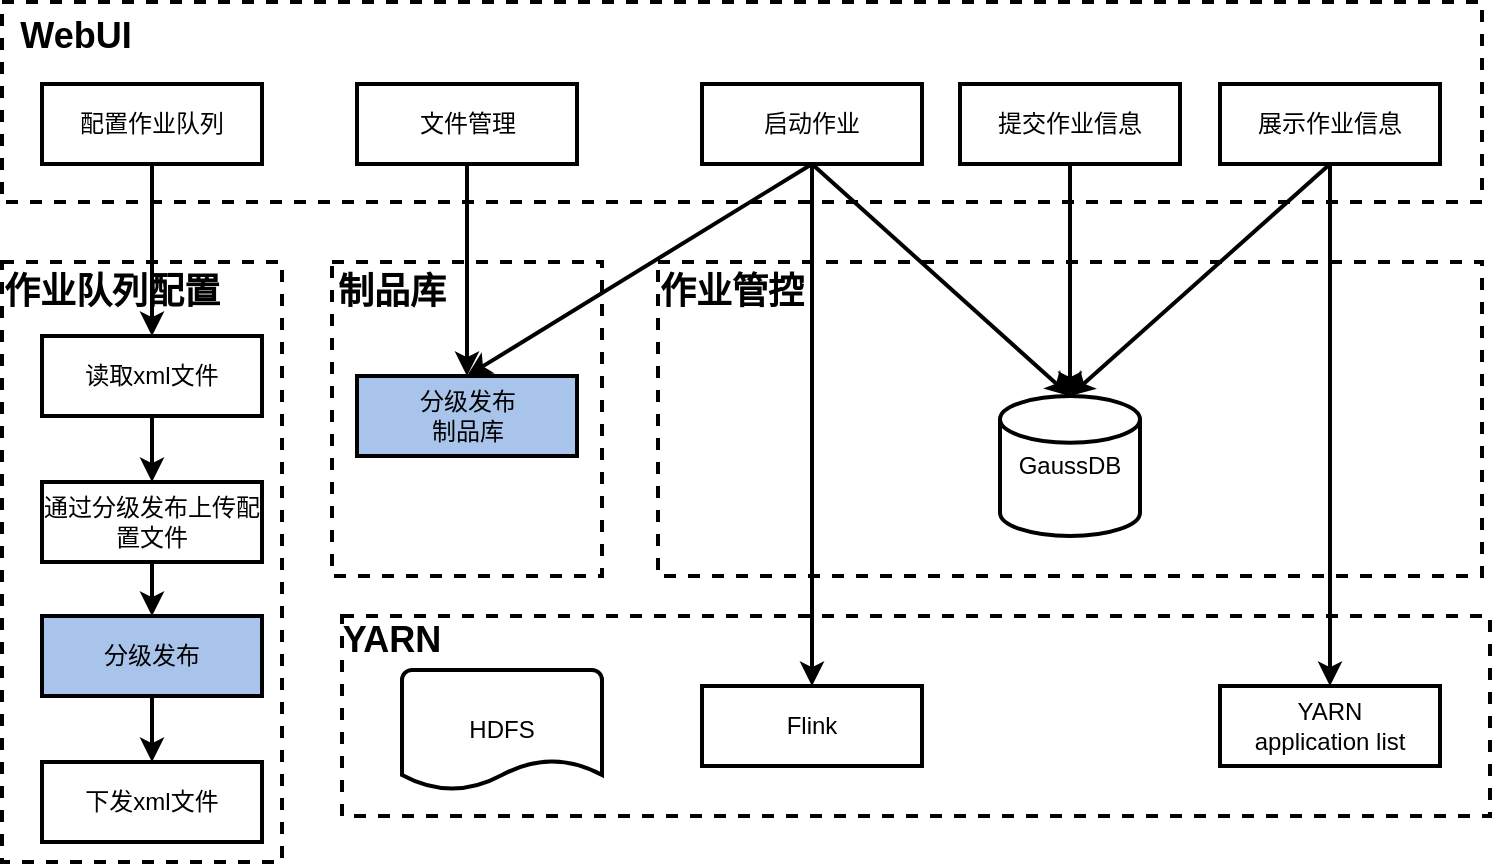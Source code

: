 <mxfile version="15.5.9" type="github">
  <diagram id="iHBFDbL2aOnu-IH5htIQ" name="Page-1">
    <mxGraphModel dx="902" dy="612" grid="1" gridSize="10" guides="1" tooltips="1" connect="1" arrows="1" fold="1" page="1" pageScale="1" pageWidth="827" pageHeight="1169" math="0" shadow="0">
      <root>
        <mxCell id="0" />
        <mxCell id="1" parent="0" />
        <mxCell id="iJuDI6ErabzJXaCbwDRx-2" value="" style="rounded=0;whiteSpace=wrap;html=1;dashed=1;strokeWidth=2;align=left;" parent="1" vertex="1">
          <mxGeometry x="368" y="220" width="412" height="157" as="geometry" />
        </mxCell>
        <mxCell id="Ck5HYmiKmCiAXejHMIz2-17" value="" style="rounded=0;whiteSpace=wrap;html=1;dashed=1;strokeWidth=2;align=left;" parent="1" vertex="1">
          <mxGeometry x="205" y="220" width="135" height="157" as="geometry" />
        </mxCell>
        <mxCell id="iJuDI6ErabzJXaCbwDRx-1" value="" style="rounded=0;whiteSpace=wrap;html=1;dashed=1;strokeWidth=2;" parent="1" vertex="1">
          <mxGeometry x="40" y="220" width="140" height="300" as="geometry" />
        </mxCell>
        <mxCell id="fSv69fGbp6oRFrrpBuf7-7" value="" style="rounded=0;whiteSpace=wrap;html=1;dashed=1;strokeWidth=2;strokeColor=#000000;" vertex="1" parent="1">
          <mxGeometry x="40" y="90" width="740" height="100" as="geometry" />
        </mxCell>
        <mxCell id="iJuDI6ErabzJXaCbwDRx-6" value="" style="rounded=0;whiteSpace=wrap;html=1;dashed=1;strokeWidth=2;align=left;" parent="1" vertex="1">
          <mxGeometry x="210" y="397" width="574" height="100" as="geometry" />
        </mxCell>
        <mxCell id="Ck5HYmiKmCiAXejHMIz2-1" value="提交作业信息" style="rounded=0;whiteSpace=wrap;html=1;strokeWidth=2;" parent="1" vertex="1">
          <mxGeometry x="519" y="131" width="110" height="40" as="geometry" />
        </mxCell>
        <mxCell id="Ck5HYmiKmCiAXejHMIz2-4" value="&lt;span&gt;GaussDB&lt;/span&gt;" style="strokeWidth=2;html=1;shape=mxgraph.flowchart.database;whiteSpace=wrap;" parent="1" vertex="1">
          <mxGeometry x="539" y="287" width="70" height="70" as="geometry" />
        </mxCell>
        <mxCell id="Ck5HYmiKmCiAXejHMIz2-6" value="" style="endArrow=classic;html=1;rounded=0;exitX=0.5;exitY=1;exitDx=0;exitDy=0;entryX=0.5;entryY=0;entryDx=0;entryDy=0;entryPerimeter=0;strokeWidth=2;" parent="1" source="Ck5HYmiKmCiAXejHMIz2-1" target="Ck5HYmiKmCiAXejHMIz2-4" edge="1">
          <mxGeometry width="50" height="50" relative="1" as="geometry">
            <mxPoint x="419" y="340" as="sourcePoint" />
            <mxPoint x="469" y="290" as="targetPoint" />
          </mxGeometry>
        </mxCell>
        <mxCell id="Ck5HYmiKmCiAXejHMIz2-8" value="展示作业信息" style="rounded=0;whiteSpace=wrap;html=1;strokeWidth=2;" parent="1" vertex="1">
          <mxGeometry x="649" y="131" width="110" height="40" as="geometry" />
        </mxCell>
        <mxCell id="Ck5HYmiKmCiAXejHMIz2-10" value="启动作业" style="rounded=0;whiteSpace=wrap;html=1;strokeWidth=2;" parent="1" vertex="1">
          <mxGeometry x="390" y="131" width="110" height="40" as="geometry" />
        </mxCell>
        <mxCell id="Ck5HYmiKmCiAXejHMIz2-18" value="文件管理" style="rounded=0;whiteSpace=wrap;html=1;strokeWidth=2;" parent="1" vertex="1">
          <mxGeometry x="217.5" y="131" width="110" height="40" as="geometry" />
        </mxCell>
        <mxCell id="Ck5HYmiKmCiAXejHMIz2-21" value="" style="endArrow=classic;html=1;rounded=0;exitX=0.5;exitY=1;exitDx=0;exitDy=0;strokeWidth=2;entryX=0.5;entryY=0;entryDx=0;entryDy=0;" parent="1" source="Ck5HYmiKmCiAXejHMIz2-8" target="Ck5HYmiKmCiAXejHMIz2-36" edge="1">
          <mxGeometry width="50" height="50" relative="1" as="geometry">
            <mxPoint x="569" y="320" as="sourcePoint" />
            <mxPoint x="704" y="410" as="targetPoint" />
          </mxGeometry>
        </mxCell>
        <mxCell id="Ck5HYmiKmCiAXejHMIz2-24" value="配置作业队列" style="rounded=0;whiteSpace=wrap;html=1;strokeWidth=2;" parent="1" vertex="1">
          <mxGeometry x="60" y="131" width="110" height="40" as="geometry" />
        </mxCell>
        <mxCell id="Ck5HYmiKmCiAXejHMIz2-25" value="" style="endArrow=classic;html=1;rounded=0;strokeWidth=2;exitX=0.5;exitY=1;exitDx=0;exitDy=0;entryX=0.5;entryY=0;entryDx=0;entryDy=0;entryPerimeter=0;" parent="1" source="Ck5HYmiKmCiAXejHMIz2-8" target="Ck5HYmiKmCiAXejHMIz2-4" edge="1">
          <mxGeometry width="50" height="50" relative="1" as="geometry">
            <mxPoint x="609" y="330" as="sourcePoint" />
            <mxPoint x="659" y="280" as="targetPoint" />
          </mxGeometry>
        </mxCell>
        <mxCell id="Ck5HYmiKmCiAXejHMIz2-28" value="分级发布" style="rounded=0;whiteSpace=wrap;html=1;strokeWidth=2;fillColor=#A9C4EB;" parent="1" vertex="1">
          <mxGeometry x="60" y="397" width="110" height="40" as="geometry" />
        </mxCell>
        <mxCell id="Ck5HYmiKmCiAXejHMIz2-29" value="" style="endArrow=classic;html=1;rounded=0;strokeWidth=2;exitX=0.5;exitY=1;exitDx=0;exitDy=0;" parent="1" source="Ck5HYmiKmCiAXejHMIz2-28" target="Ck5HYmiKmCiAXejHMIz2-33" edge="1">
          <mxGeometry width="50" height="50" relative="1" as="geometry">
            <mxPoint x="80" y="492" as="sourcePoint" />
            <mxPoint x="130" y="442" as="targetPoint" />
          </mxGeometry>
        </mxCell>
        <mxCell id="Ck5HYmiKmCiAXejHMIz2-30" value="" style="endArrow=classic;html=1;rounded=0;strokeWidth=2;exitX=0.5;exitY=1;exitDx=0;exitDy=0;entryX=0.5;entryY=0;entryDx=0;entryDy=0;" parent="1" source="Ck5HYmiKmCiAXejHMIz2-10" target="fSv69fGbp6oRFrrpBuf7-1" edge="1">
          <mxGeometry width="50" height="50" relative="1" as="geometry">
            <mxPoint x="400" y="320" as="sourcePoint" />
            <mxPoint x="450" y="270" as="targetPoint" />
          </mxGeometry>
        </mxCell>
        <mxCell id="Ck5HYmiKmCiAXejHMIz2-31" value="" style="endArrow=classic;html=1;rounded=0;strokeWidth=2;exitX=0.5;exitY=1;exitDx=0;exitDy=0;entryX=0.5;entryY=0;entryDx=0;entryDy=0;entryPerimeter=0;" parent="1" source="Ck5HYmiKmCiAXejHMIz2-10" target="Ck5HYmiKmCiAXejHMIz2-4" edge="1">
          <mxGeometry width="50" height="50" relative="1" as="geometry">
            <mxPoint x="399" y="360" as="sourcePoint" />
            <mxPoint x="449" y="310" as="targetPoint" />
          </mxGeometry>
        </mxCell>
        <mxCell id="Ck5HYmiKmCiAXejHMIz2-32" value="" style="endArrow=classic;html=1;rounded=0;strokeWidth=2;entryX=0.5;entryY=0;entryDx=0;entryDy=0;exitX=0.5;exitY=1;exitDx=0;exitDy=0;" parent="1" source="Ck5HYmiKmCiAXejHMIz2-10" target="Ck5HYmiKmCiAXejHMIz2-34" edge="1">
          <mxGeometry width="50" height="50" relative="1" as="geometry">
            <mxPoint x="449" y="210" as="sourcePoint" />
            <mxPoint x="459" y="350" as="targetPoint" />
          </mxGeometry>
        </mxCell>
        <mxCell id="Ck5HYmiKmCiAXejHMIz2-33" value="下发xml文件" style="rounded=0;whiteSpace=wrap;html=1;strokeWidth=2;" parent="1" vertex="1">
          <mxGeometry x="60" y="470" width="110" height="40" as="geometry" />
        </mxCell>
        <mxCell id="Ck5HYmiKmCiAXejHMIz2-35" value="&lt;font style=&quot;font-size: 18px&quot;&gt;&lt;b&gt;YARN&lt;/b&gt;&lt;/font&gt;" style="text;html=1;strokeColor=none;fillColor=none;align=center;verticalAlign=middle;whiteSpace=wrap;rounded=0;" parent="1" vertex="1">
          <mxGeometry x="205" y="394" width="60" height="30" as="geometry" />
        </mxCell>
        <mxCell id="iJuDI6ErabzJXaCbwDRx-3" value="&lt;font size=&quot;4&quot;&gt;&lt;b&gt;制品库&lt;/b&gt;&lt;/font&gt;" style="text;html=1;strokeColor=none;fillColor=none;align=center;verticalAlign=middle;whiteSpace=wrap;rounded=0;" parent="1" vertex="1">
          <mxGeometry x="205" y="220" width="60" height="30" as="geometry" />
        </mxCell>
        <mxCell id="iJuDI6ErabzJXaCbwDRx-4" value="&lt;font size=&quot;4&quot;&gt;&lt;b&gt;作业队列配置&lt;/b&gt;&lt;/font&gt;" style="text;html=1;strokeColor=none;fillColor=none;align=center;verticalAlign=middle;whiteSpace=wrap;rounded=0;" parent="1" vertex="1">
          <mxGeometry x="40" y="220" width="110" height="30" as="geometry" />
        </mxCell>
        <mxCell id="iJuDI6ErabzJXaCbwDRx-5" value="&lt;font size=&quot;4&quot;&gt;&lt;b&gt;作业管控&lt;/b&gt;&lt;/font&gt;" style="text;html=1;strokeColor=none;fillColor=none;align=center;verticalAlign=middle;whiteSpace=wrap;rounded=0;" parent="1" vertex="1">
          <mxGeometry x="360" y="220" width="90" height="30" as="geometry" />
        </mxCell>
        <mxCell id="Ck5HYmiKmCiAXejHMIz2-34" value="Flink" style="rounded=0;whiteSpace=wrap;html=1;strokeWidth=2;" parent="1" vertex="1">
          <mxGeometry x="390" y="432" width="110" height="40" as="geometry" />
        </mxCell>
        <mxCell id="Ck5HYmiKmCiAXejHMIz2-36" value="YARN&lt;br&gt;application list" style="rounded=0;whiteSpace=wrap;html=1;strokeWidth=2;" parent="1" vertex="1">
          <mxGeometry x="649" y="432" width="110" height="40" as="geometry" />
        </mxCell>
        <mxCell id="Ck5HYmiKmCiAXejHMIz2-5" value="&lt;span&gt;HDFS&lt;/span&gt;" style="strokeWidth=2;html=1;shape=mxgraph.flowchart.document2;whiteSpace=wrap;size=0.25;" parent="1" vertex="1">
          <mxGeometry x="240" y="424" width="100" height="60" as="geometry" />
        </mxCell>
        <mxCell id="fSv69fGbp6oRFrrpBuf7-1" value="分级发布&lt;br&gt;制品库" style="rounded=0;whiteSpace=wrap;html=1;strokeWidth=2;fillColor=#A9C4EB;" vertex="1" parent="1">
          <mxGeometry x="217.5" y="277" width="110" height="40" as="geometry" />
        </mxCell>
        <mxCell id="fSv69fGbp6oRFrrpBuf7-2" value="" style="endArrow=classic;html=1;rounded=0;strokeWidth=2;exitX=0.5;exitY=1;exitDx=0;exitDy=0;entryX=0.5;entryY=0;entryDx=0;entryDy=0;" edge="1" parent="1" source="Ck5HYmiKmCiAXejHMIz2-18" target="fSv69fGbp6oRFrrpBuf7-1">
          <mxGeometry width="50" height="50" relative="1" as="geometry">
            <mxPoint x="277" y="185" as="sourcePoint" />
            <mxPoint x="277" y="260" as="targetPoint" />
          </mxGeometry>
        </mxCell>
        <mxCell id="fSv69fGbp6oRFrrpBuf7-3" value="读取xml文件" style="rounded=0;whiteSpace=wrap;html=1;strokeWidth=2;" vertex="1" parent="1">
          <mxGeometry x="60" y="257" width="110" height="40" as="geometry" />
        </mxCell>
        <mxCell id="fSv69fGbp6oRFrrpBuf7-5" value="" style="endArrow=classic;html=1;rounded=0;strokeWidth=2;exitX=0.5;exitY=1;exitDx=0;exitDy=0;entryX=0.5;entryY=0;entryDx=0;entryDy=0;" edge="1" parent="1" source="Ck5HYmiKmCiAXejHMIz2-24" target="fSv69fGbp6oRFrrpBuf7-3">
          <mxGeometry width="50" height="50" relative="1" as="geometry">
            <mxPoint x="114.5" y="190" as="sourcePoint" />
            <mxPoint x="114.5" y="235" as="targetPoint" />
          </mxGeometry>
        </mxCell>
        <mxCell id="fSv69fGbp6oRFrrpBuf7-6" value="" style="endArrow=classic;html=1;rounded=0;strokeWidth=2;exitX=0.5;exitY=1;exitDx=0;exitDy=0;entryX=0.5;entryY=0;entryDx=0;entryDy=0;" edge="1" parent="1" source="fSv69fGbp6oRFrrpBuf7-3" target="fSv69fGbp6oRFrrpBuf7-10">
          <mxGeometry width="50" height="50" relative="1" as="geometry">
            <mxPoint x="114.5" y="297" as="sourcePoint" />
            <mxPoint x="114.5" y="342" as="targetPoint" />
          </mxGeometry>
        </mxCell>
        <mxCell id="fSv69fGbp6oRFrrpBuf7-8" value="&lt;font size=&quot;4&quot;&gt;&lt;b&gt;WebUI&lt;/b&gt;&lt;/font&gt;" style="text;html=1;strokeColor=none;fillColor=none;align=center;verticalAlign=middle;whiteSpace=wrap;rounded=0;" vertex="1" parent="1">
          <mxGeometry x="42" y="92" width="70" height="30" as="geometry" />
        </mxCell>
        <mxCell id="fSv69fGbp6oRFrrpBuf7-10" value="通过分级发布上传配置文件" style="rounded=0;whiteSpace=wrap;html=1;strokeWidth=2;" vertex="1" parent="1">
          <mxGeometry x="60" y="330" width="110" height="40" as="geometry" />
        </mxCell>
        <mxCell id="fSv69fGbp6oRFrrpBuf7-11" value="" style="endArrow=classic;html=1;rounded=0;strokeWidth=2;exitX=0.5;exitY=1;exitDx=0;exitDy=0;entryX=0.5;entryY=0;entryDx=0;entryDy=0;" edge="1" parent="1" source="fSv69fGbp6oRFrrpBuf7-10" target="Ck5HYmiKmCiAXejHMIz2-28">
          <mxGeometry width="50" height="50" relative="1" as="geometry">
            <mxPoint x="109.5" y="374" as="sourcePoint" />
            <mxPoint x="109.5" y="394" as="targetPoint" />
          </mxGeometry>
        </mxCell>
      </root>
    </mxGraphModel>
  </diagram>
</mxfile>
